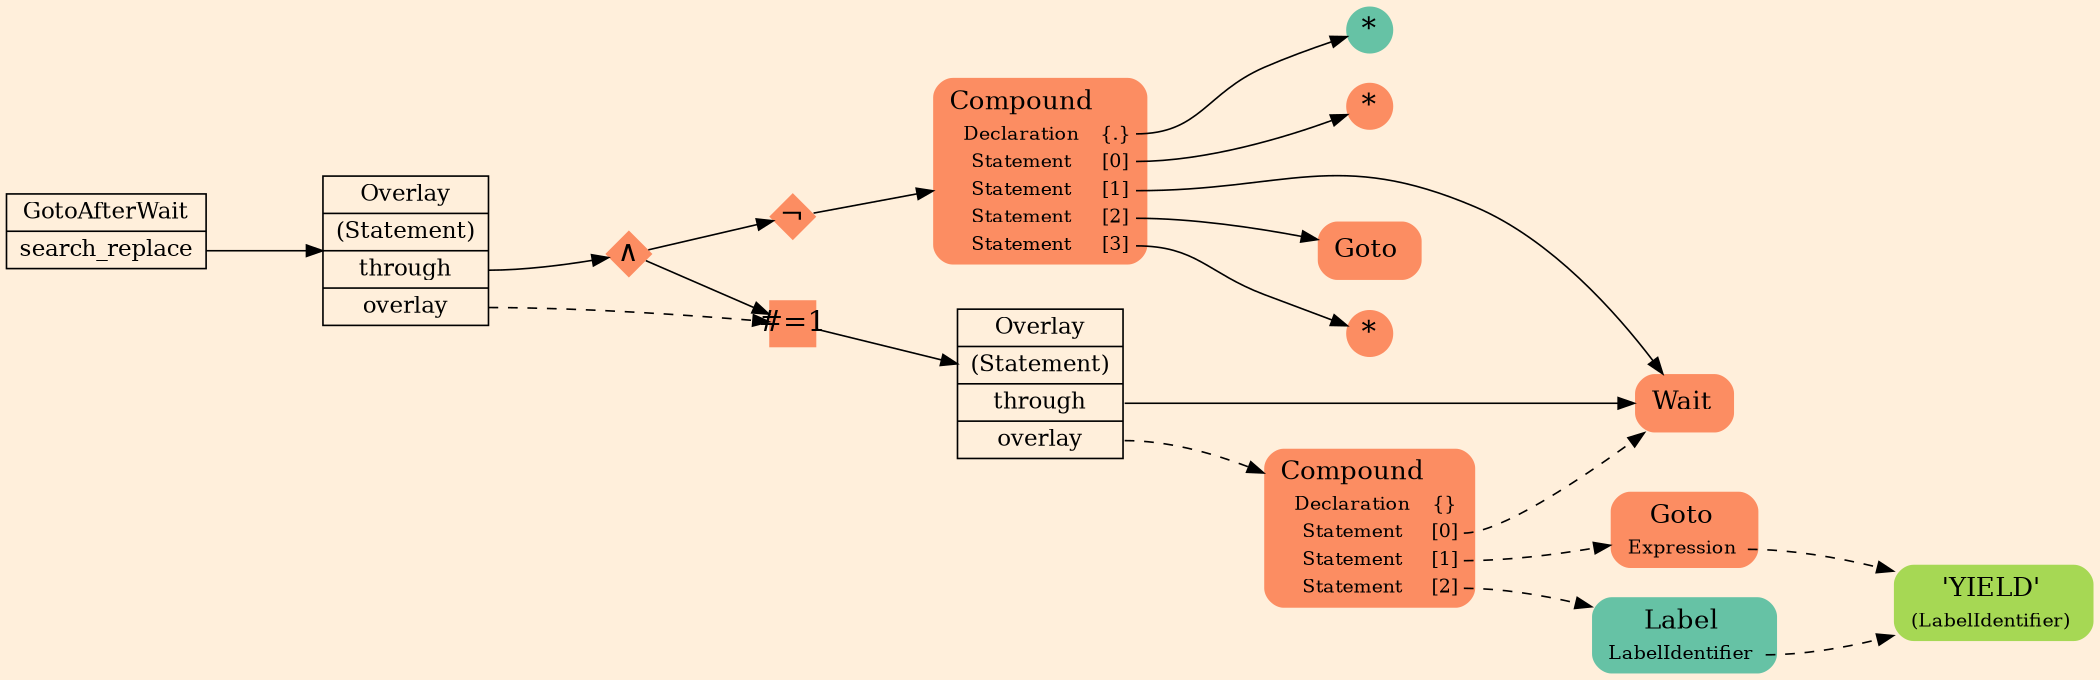 digraph Inferno {
graph [
rankdir = "LR"
ranksep = 1.0
size = "14,20"
bgcolor = antiquewhite1
color = black
fontcolor = black
];
node [
];
"CR#P62-0" [
shape = "record"
fillcolor = antiquewhite1
label = "<fixed> GotoAfterWait | <port0> search_replace"
style = "filled"
fontsize = "14"
color = black
fontcolor = black
];
"#B-2-1049" [
shape = "record"
fillcolor = antiquewhite1
label = "<fixed> Overlay | <port0> (Statement) | <port1> through | <port2> overlay"
style = "filled"
fontsize = "14"
color = black
fontcolor = black
];
"#B-2-1046" [
shape = "diamond"
fillcolor = "/set28/2"
label = <∧>
style = "filled"
fontsize = "18"
penwidth = 0.0
fixedsize = true
width = 0.4
height = 0.4
];
"#B-2-1047" [
shape = "square"
fillcolor = "/set28/2"
label = <#=1>
style = "filled"
fontsize = "18"
penwidth = 0.0
fixedsize = true
width = 0.4
height = 0.4
];
"#B-2-1048" [
shape = "record"
fillcolor = antiquewhite1
label = "<fixed> Overlay | <port0> (Statement) | <port1> through | <port2> overlay"
style = "filled"
fontsize = "14"
color = black
fontcolor = black
];
"#B-2-1044" [
shape = "plaintext"
fillcolor = "/set28/2"
label = <<TABLE BORDER="0" CELLBORDER="0" CELLSPACING="0">
 <TR>
  <TD><FONT POINT-SIZE="16.0">Wait</FONT></TD>
  <TD></TD>
 </TR>
</TABLE>>
style = "rounded,filled"
fontsize = "12"
];
"#B-2-1040" [
shape = "plaintext"
fillcolor = "/set28/2"
label = <<TABLE BORDER="0" CELLBORDER="0" CELLSPACING="0">
 <TR>
  <TD><FONT POINT-SIZE="16.0">Compound</FONT></TD>
  <TD></TD>
 </TR>
 <TR>
  <TD>Declaration</TD>
  <TD PORT="port0">{}</TD>
 </TR>
 <TR>
  <TD>Statement</TD>
  <TD PORT="port1">[0]</TD>
 </TR>
 <TR>
  <TD>Statement</TD>
  <TD PORT="port2">[1]</TD>
 </TR>
 <TR>
  <TD>Statement</TD>
  <TD PORT="port3">[2]</TD>
 </TR>
</TABLE>>
style = "rounded,filled"
fontsize = "12"
];
"#B-2-1051" [
shape = "plaintext"
fillcolor = "/set28/2"
label = <<TABLE BORDER="0" CELLBORDER="0" CELLSPACING="0">
 <TR>
  <TD><FONT POINT-SIZE="16.0">Goto</FONT></TD>
  <TD></TD>
 </TR>
 <TR>
  <TD>Expression</TD>
  <TD PORT="port0"></TD>
 </TR>
</TABLE>>
style = "rounded,filled"
fontsize = "12"
];
"#B-2-1053" [
shape = "plaintext"
fillcolor = "/set28/5"
label = <<TABLE BORDER="0" CELLBORDER="0" CELLSPACING="0">
 <TR>
  <TD><FONT POINT-SIZE="16.0">'YIELD'</FONT></TD>
  <TD></TD>
 </TR>
 <TR>
  <TD>(LabelIdentifier)</TD>
  <TD PORT="port0"></TD>
 </TR>
</TABLE>>
style = "rounded,filled"
fontsize = "12"
];
"#B-2-1052" [
shape = "plaintext"
fillcolor = "/set28/1"
label = <<TABLE BORDER="0" CELLBORDER="0" CELLSPACING="0">
 <TR>
  <TD><FONT POINT-SIZE="16.0">Label</FONT></TD>
  <TD></TD>
 </TR>
 <TR>
  <TD>LabelIdentifier</TD>
  <TD PORT="port0"></TD>
 </TR>
</TABLE>>
style = "rounded,filled"
fontsize = "12"
];
"#B-2-1045" [
shape = "diamond"
fillcolor = "/set28/2"
label = <¬>
style = "filled"
fontsize = "18"
penwidth = 0.0
fixedsize = true
width = 0.4
height = 0.4
];
"#B-2-1039" [
shape = "plaintext"
fillcolor = "/set28/2"
label = <<TABLE BORDER="0" CELLBORDER="0" CELLSPACING="0">
 <TR>
  <TD><FONT POINT-SIZE="16.0">Compound</FONT></TD>
  <TD></TD>
 </TR>
 <TR>
  <TD>Declaration</TD>
  <TD PORT="port0">{.}</TD>
 </TR>
 <TR>
  <TD>Statement</TD>
  <TD PORT="port1">[0]</TD>
 </TR>
 <TR>
  <TD>Statement</TD>
  <TD PORT="port2">[1]</TD>
 </TR>
 <TR>
  <TD>Statement</TD>
  <TD PORT="port3">[2]</TD>
 </TR>
 <TR>
  <TD>Statement</TD>
  <TD PORT="port4">[3]</TD>
 </TR>
</TABLE>>
style = "rounded,filled"
fontsize = "12"
];
"#B-2-1041" [
shape = "circle"
fillcolor = "/set28/1"
label = <*>
style = "filled"
fontsize = "18"
penwidth = 0.0
fixedsize = true
width = 0.4
height = 0.4
];
"#B-2-1042" [
shape = "circle"
fillcolor = "/set28/2"
label = <*>
style = "filled"
fontsize = "18"
penwidth = 0.0
fixedsize = true
width = 0.4
height = 0.4
];
"#B-2-1050" [
shape = "plaintext"
fillcolor = "/set28/2"
label = <<TABLE BORDER="0" CELLBORDER="0" CELLSPACING="0">
 <TR>
  <TD><FONT POINT-SIZE="16.0">Goto</FONT></TD>
  <TD></TD>
 </TR>
</TABLE>>
style = "rounded,filled"
fontsize = "12"
];
"#B-2-1043" [
shape = "circle"
fillcolor = "/set28/2"
label = <*>
style = "filled"
fontsize = "18"
penwidth = 0.0
fixedsize = true
width = 0.4
height = 0.4
];
"CR#P62-0":port0 -> "#B-2-1049" [style="solid"
color = black
fontcolor = black
];
"#B-2-1049":port1 -> "#B-2-1046" [style="solid"
color = black
fontcolor = black
];
"#B-2-1049":port2 -> "#B-2-1047" [style="dashed"
color = black
fontcolor = black
];
"#B-2-1046" -> "#B-2-1047" [style="solid"
color = black
fontcolor = black
];
"#B-2-1046" -> "#B-2-1045" [style="solid"
color = black
fontcolor = black
];
"#B-2-1047" -> "#B-2-1048" [style="solid"
color = black
fontcolor = black
];
"#B-2-1048":port1 -> "#B-2-1044" [style="solid"
color = black
fontcolor = black
];
"#B-2-1048":port2 -> "#B-2-1040" [style="dashed"
color = black
fontcolor = black
];
"#B-2-1040":port1 -> "#B-2-1044" [style="dashed"
color = black
fontcolor = black
];
"#B-2-1040":port2 -> "#B-2-1051" [style="dashed"
color = black
fontcolor = black
];
"#B-2-1040":port3 -> "#B-2-1052" [style="dashed"
color = black
fontcolor = black
];
"#B-2-1051":port0 -> "#B-2-1053" [style="dashed"
color = black
fontcolor = black
];
"#B-2-1052":port0 -> "#B-2-1053" [style="dashed"
color = black
fontcolor = black
];
"#B-2-1045" -> "#B-2-1039" [style="solid"
color = black
fontcolor = black
];
"#B-2-1039":port0 -> "#B-2-1041" [style="solid"
color = black
fontcolor = black
];
"#B-2-1039":port1 -> "#B-2-1042" [style="solid"
color = black
fontcolor = black
];
"#B-2-1039":port2 -> "#B-2-1044" [style="solid"
color = black
fontcolor = black
];
"#B-2-1039":port3 -> "#B-2-1050" [style="solid"
color = black
fontcolor = black
];
"#B-2-1039":port4 -> "#B-2-1043" [style="solid"
color = black
fontcolor = black
];
}
